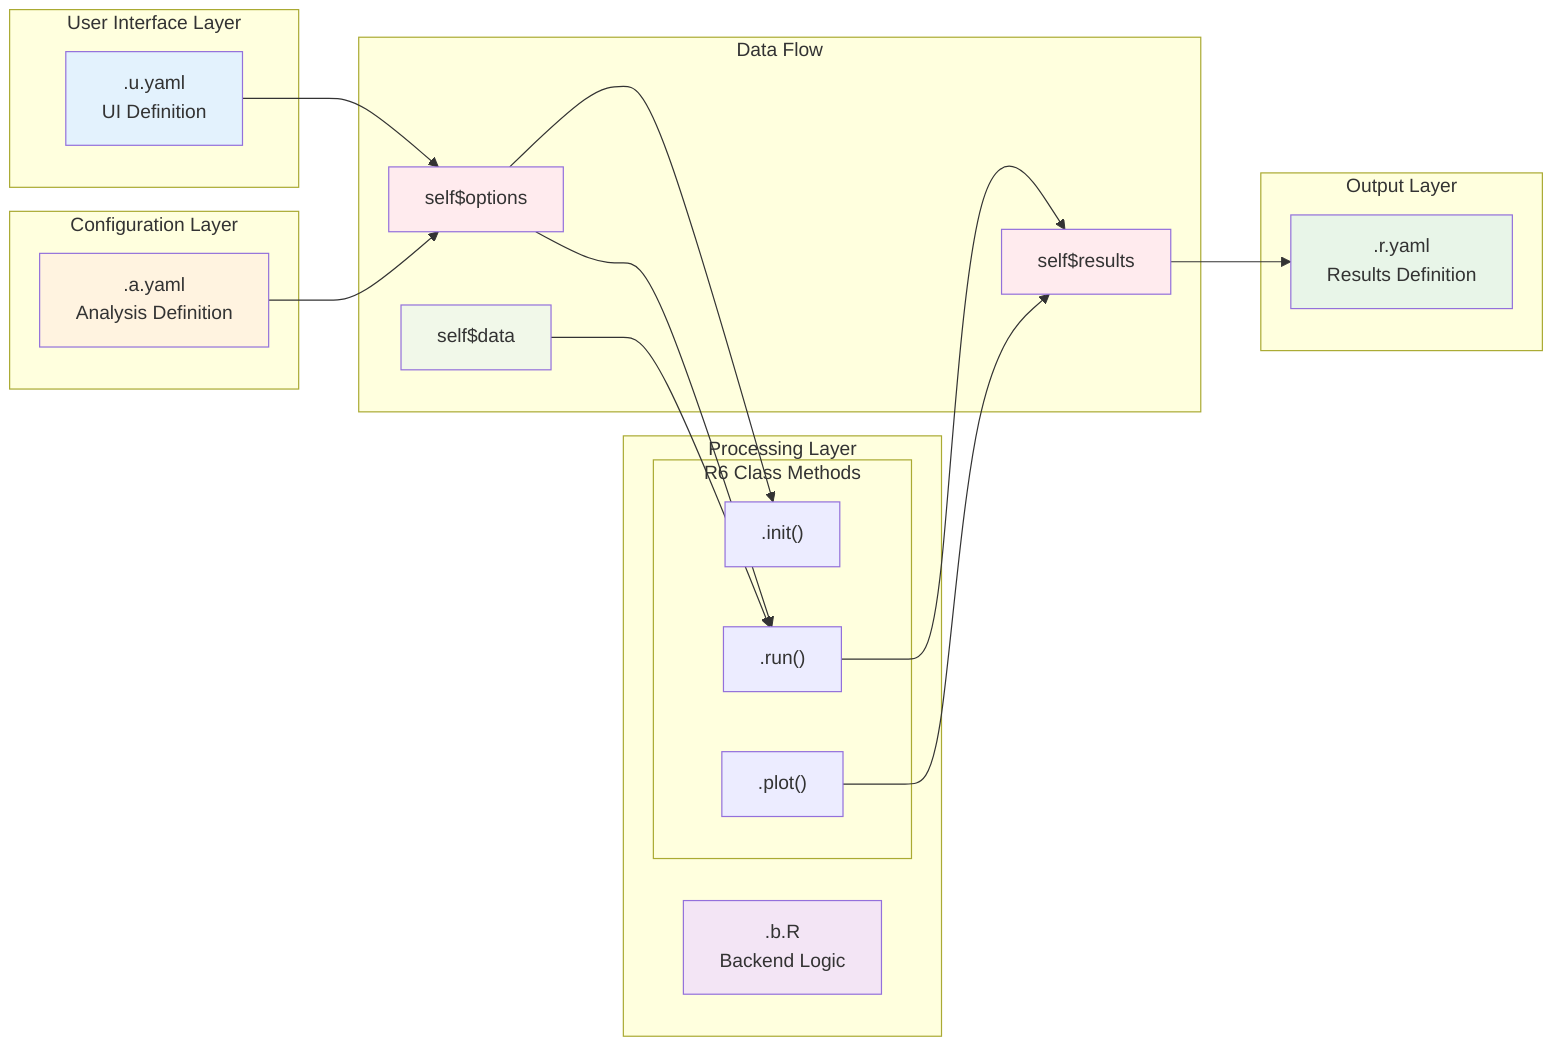 graph LR
    subgraph "User Interface Layer"
        UI[".u.yaml<br/>UI Definition"]
    end
    
    subgraph "Configuration Layer"
        AD[".a.yaml<br/>Analysis Definition"]
    end
    
    subgraph "Processing Layer"
        BR[".b.R<br/>Backend Logic"]
        subgraph "R6 Class Methods"
            INIT[".init()"]
            RUN[".run()"]
            PLOT[".plot()"]
        end
    end
    
    subgraph "Output Layer"
        RD[".r.yaml<br/>Results Definition"]
    end
    
    subgraph "Data Flow"
        OPTIONS["self$options"]
        RESULTS["self$results"]
        DATA["self$data"]
    end
    
    UI --> OPTIONS
    AD --> OPTIONS
    OPTIONS --> INIT
    OPTIONS --> RUN
    DATA --> RUN
    RUN --> RESULTS
    PLOT --> RESULTS
    RESULTS --> RD
    
    style UI fill:#e3f2fd
    style AD fill:#fff3e0
    style BR fill:#f3e5f5
    style RD fill:#e8f5e8
    style OPTIONS fill:#ffebee
    style RESULTS fill:#ffebee
    style DATA fill:#f1f8e9
